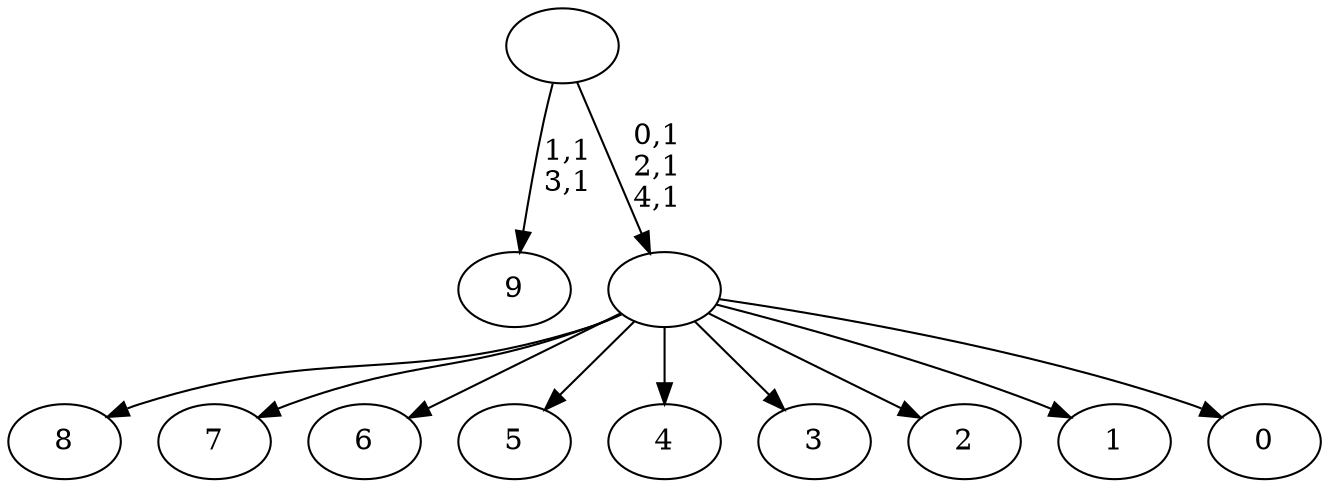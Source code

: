 digraph T {
	15 [label="9"]
	12 [label="8"]
	11 [label="7"]
	10 [label="6"]
	9 [label="5"]
	8 [label="4"]
	7 [label="3"]
	6 [label="2"]
	5 [label="1"]
	4 [label="0"]
	3 [label=""]
	0 [label=""]
	3 -> 12 [label=""]
	3 -> 11 [label=""]
	3 -> 10 [label=""]
	3 -> 9 [label=""]
	3 -> 8 [label=""]
	3 -> 7 [label=""]
	3 -> 6 [label=""]
	3 -> 5 [label=""]
	3 -> 4 [label=""]
	0 -> 3 [label="0,1\n2,1\n4,1"]
	0 -> 15 [label="1,1\n3,1"]
}

